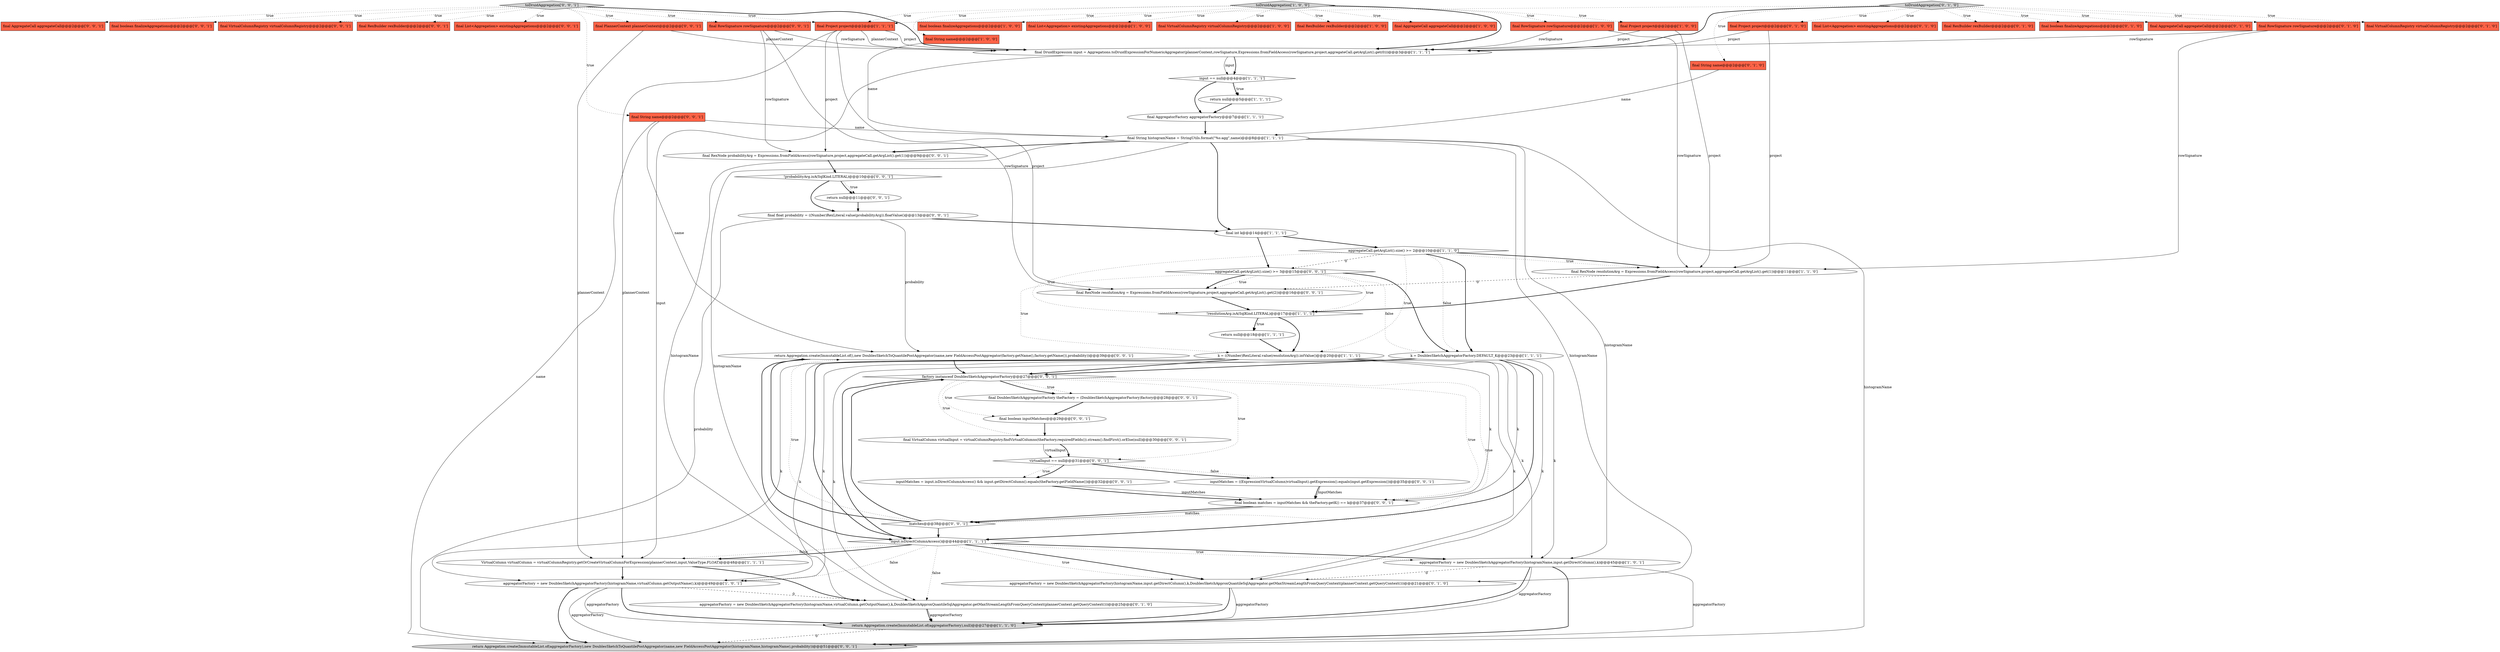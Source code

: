 digraph {
17 [style = filled, label = "final String histogramName = StringUtils.format(\"%s:agg\",name)@@@8@@@['1', '1', '1']", fillcolor = white, shape = ellipse image = "AAA0AAABBB1BBB"];
58 [style = filled, label = "final AggregateCall aggregateCall@@@2@@@['0', '0', '1']", fillcolor = tomato, shape = box image = "AAA0AAABBB3BBB"];
50 [style = filled, label = "matches@@@38@@@['0', '0', '1']", fillcolor = white, shape = diamond image = "AAA0AAABBB3BBB"];
56 [style = filled, label = "final PlannerContext plannerContext@@@2@@@['0', '0', '1']", fillcolor = tomato, shape = box image = "AAA0AAABBB3BBB"];
54 [style = filled, label = "final RowSignature rowSignature@@@2@@@['0', '0', '1']", fillcolor = tomato, shape = box image = "AAA0AAABBB3BBB"];
16 [style = filled, label = "input == null@@@4@@@['1', '1', '1']", fillcolor = white, shape = diamond image = "AAA0AAABBB1BBB"];
23 [style = filled, label = "final Project project@@@2@@@['1', '1', '1']", fillcolor = tomato, shape = box image = "AAA0AAABBB1BBB"];
60 [style = filled, label = "final RexNode probabilityArg = Expressions.fromFieldAccess(rowSignature,project,aggregateCall.getArgList().get(1))@@@9@@@['0', '0', '1']", fillcolor = white, shape = ellipse image = "AAA0AAABBB3BBB"];
0 [style = filled, label = "final RexNode resolutionArg = Expressions.fromFieldAccess(rowSignature,project,aggregateCall.getArgList().get(1))@@@11@@@['1', '1', '0']", fillcolor = white, shape = ellipse image = "AAA0AAABBB1BBB"];
41 [style = filled, label = "toDruidAggregation['0', '0', '1']", fillcolor = lightgray, shape = diamond image = "AAA0AAABBB3BBB"];
8 [style = filled, label = "k = DoublesSketchAggregatorFactory.DEFAULT_K@@@23@@@['1', '1', '1']", fillcolor = white, shape = ellipse image = "AAA0AAABBB1BBB"];
61 [style = filled, label = "!probabilityArg.isA(SqlKind.LITERAL)@@@10@@@['0', '0', '1']", fillcolor = white, shape = diamond image = "AAA0AAABBB3BBB"];
18 [style = filled, label = "return null@@@5@@@['1', '1', '1']", fillcolor = white, shape = ellipse image = "AAA0AAABBB1BBB"];
33 [style = filled, label = "final RowSignature rowSignature@@@2@@@['0', '1', '0']", fillcolor = tomato, shape = box image = "AAA0AAABBB2BBB"];
7 [style = filled, label = "final String name@@@2@@@['1', '0', '0']", fillcolor = tomato, shape = box image = "AAA0AAABBB1BBB"];
9 [style = filled, label = "final boolean finalizeAggregations@@@2@@@['1', '0', '0']", fillcolor = tomato, shape = box image = "AAA0AAABBB1BBB"];
42 [style = filled, label = "final String name@@@2@@@['0', '0', '1']", fillcolor = tomato, shape = box image = "AAA0AAABBB3BBB"];
39 [style = filled, label = "inputMatches = input.isDirectColumnAccess() && input.getDirectColumn().equals(theFactory.getFieldName())@@@32@@@['0', '0', '1']", fillcolor = white, shape = ellipse image = "AAA0AAABBB3BBB"];
53 [style = filled, label = "final boolean inputMatches@@@29@@@['0', '0', '1']", fillcolor = white, shape = ellipse image = "AAA0AAABBB3BBB"];
38 [style = filled, label = "return Aggregation.create(ImmutableList.of(aggregatorFactory),new DoublesSketchToQuantilePostAggregator(name,new FieldAccessPostAggregator(histogramName,histogramName),probability))@@@51@@@['0', '0', '1']", fillcolor = lightgray, shape = ellipse image = "AAA0AAABBB3BBB"];
3 [style = filled, label = "final List<Aggregation> existingAggregations@@@2@@@['1', '0', '0']", fillcolor = tomato, shape = box image = "AAA0AAABBB1BBB"];
57 [style = filled, label = "return Aggregation.create(ImmutableList.of(),new DoublesSketchToQuantilePostAggregator(name,new FieldAccessPostAggregator(factory.getName(),factory.getName()),probability))@@@39@@@['0', '0', '1']", fillcolor = white, shape = ellipse image = "AAA0AAABBB3BBB"];
14 [style = filled, label = "input.isDirectColumnAccess()@@@44@@@['1', '1', '1']", fillcolor = white, shape = diamond image = "AAA0AAABBB1BBB"];
12 [style = filled, label = "final VirtualColumnRegistry virtualColumnRegistry@@@2@@@['1', '0', '0']", fillcolor = tomato, shape = box image = "AAA0AAABBB1BBB"];
36 [style = filled, label = "final List<Aggregation> existingAggregations@@@2@@@['0', '1', '0']", fillcolor = tomato, shape = box image = "AAA0AAABBB2BBB"];
27 [style = filled, label = "final RexBuilder rexBuilder@@@2@@@['0', '1', '0']", fillcolor = tomato, shape = box image = "AAA0AAABBB2BBB"];
49 [style = filled, label = "final boolean finalizeAggregations@@@2@@@['0', '0', '1']", fillcolor = tomato, shape = box image = "AAA0AAABBB3BBB"];
40 [style = filled, label = "final VirtualColumnRegistry virtualColumnRegistry@@@2@@@['0', '0', '1']", fillcolor = tomato, shape = box image = "AAA0AAABBB3BBB"];
59 [style = filled, label = "return null@@@11@@@['0', '0', '1']", fillcolor = white, shape = ellipse image = "AAA0AAABBB3BBB"];
25 [style = filled, label = "VirtualColumn virtualColumn = virtualColumnRegistry.getOrCreateVirtualColumnForExpression(plannerContext,input,ValueType.FLOAT)@@@48@@@['1', '1', '1']", fillcolor = white, shape = ellipse image = "AAA0AAABBB1BBB"];
19 [style = filled, label = "return null@@@18@@@['1', '1', '1']", fillcolor = white, shape = ellipse image = "AAA0AAABBB1BBB"];
47 [style = filled, label = "final float probability = ((Number)RexLiteral.value(probabilityArg)).floatValue()@@@13@@@['0', '0', '1']", fillcolor = white, shape = ellipse image = "AAA0AAABBB3BBB"];
2 [style = filled, label = "!resolutionArg.isA(SqlKind.LITERAL)@@@17@@@['1', '1', '1']", fillcolor = white, shape = diamond image = "AAA0AAABBB1BBB"];
11 [style = filled, label = "toDruidAggregation['1', '0', '0']", fillcolor = lightgray, shape = diamond image = "AAA0AAABBB1BBB"];
13 [style = filled, label = "final AggregatorFactory aggregatorFactory@@@7@@@['1', '1', '1']", fillcolor = white, shape = ellipse image = "AAA0AAABBB1BBB"];
46 [style = filled, label = "final RexNode resolutionArg = Expressions.fromFieldAccess(rowSignature,project,aggregateCall.getArgList().get(2))@@@16@@@['0', '0', '1']", fillcolor = white, shape = ellipse image = "AAA0AAABBB3BBB"];
55 [style = filled, label = "final VirtualColumn virtualInput = virtualColumnRegistry.findVirtualColumns(theFactory.requiredFields()).stream().findFirst().orElse(null)@@@30@@@['0', '0', '1']", fillcolor = white, shape = ellipse image = "AAA0AAABBB3BBB"];
32 [style = filled, label = "final Project project@@@2@@@['0', '1', '0']", fillcolor = tomato, shape = box image = "AAA0AAABBB2BBB"];
20 [style = filled, label = "final RexBuilder rexBuilder@@@2@@@['1', '0', '0']", fillcolor = tomato, shape = box image = "AAA0AAABBB1BBB"];
26 [style = filled, label = "aggregatorFactory = new DoublesSketchAggregatorFactory(histogramName,virtualColumn.getOutputName(),k)@@@49@@@['1', '0', '1']", fillcolor = white, shape = ellipse image = "AAA0AAABBB1BBB"];
34 [style = filled, label = "final boolean finalizeAggregations@@@2@@@['0', '1', '0']", fillcolor = tomato, shape = box image = "AAA0AAABBB2BBB"];
44 [style = filled, label = "inputMatches = ((ExpressionVirtualColumn)virtualInput).getExpression().equals(input.getExpression())@@@35@@@['0', '0', '1']", fillcolor = white, shape = ellipse image = "AAA0AAABBB3BBB"];
24 [style = filled, label = "aggregatorFactory = new DoublesSketchAggregatorFactory(histogramName,input.getDirectColumn(),k)@@@45@@@['1', '0', '1']", fillcolor = white, shape = ellipse image = "AAA0AAABBB1BBB"];
35 [style = filled, label = "toDruidAggregation['0', '1', '0']", fillcolor = lightgray, shape = diamond image = "AAA0AAABBB2BBB"];
29 [style = filled, label = "final AggregateCall aggregateCall@@@2@@@['0', '1', '0']", fillcolor = tomato, shape = box image = "AAA0AAABBB2BBB"];
21 [style = filled, label = "final RowSignature rowSignature@@@2@@@['1', '0', '0']", fillcolor = tomato, shape = box image = "AAA0AAABBB1BBB"];
28 [style = filled, label = "final String name@@@2@@@['0', '1', '0']", fillcolor = tomato, shape = box image = "AAA0AAABBB2BBB"];
10 [style = filled, label = "aggregateCall.getArgList().size() >= 2@@@10@@@['1', '1', '0']", fillcolor = white, shape = diamond image = "AAA0AAABBB1BBB"];
22 [style = filled, label = "final AggregateCall aggregateCall@@@2@@@['1', '0', '0']", fillcolor = tomato, shape = box image = "AAA0AAABBB1BBB"];
63 [style = filled, label = "final RexBuilder rexBuilder@@@2@@@['0', '0', '1']", fillcolor = tomato, shape = box image = "AAA0AAABBB3BBB"];
62 [style = filled, label = "final boolean matches = inputMatches && theFactory.getK() == k@@@37@@@['0', '0', '1']", fillcolor = white, shape = ellipse image = "AAA0AAABBB3BBB"];
51 [style = filled, label = "factory instanceof DoublesSketchAggregatorFactory@@@27@@@['0', '0', '1']", fillcolor = white, shape = diamond image = "AAA0AAABBB3BBB"];
30 [style = filled, label = "aggregatorFactory = new DoublesSketchAggregatorFactory(histogramName,input.getDirectColumn(),k,DoublesSketchApproxQuantileSqlAggregator.getMaxStreamLengthFromQueryContext(plannerContext.getQueryContext()))@@@21@@@['0', '1', '0']", fillcolor = white, shape = ellipse image = "AAA1AAABBB2BBB"];
43 [style = filled, label = "final List<Aggregation> existingAggregations@@@2@@@['0', '0', '1']", fillcolor = tomato, shape = box image = "AAA0AAABBB3BBB"];
6 [style = filled, label = "final Project project@@@2@@@['1', '0', '0']", fillcolor = tomato, shape = box image = "AAA0AAABBB1BBB"];
45 [style = filled, label = "aggregateCall.getArgList().size() >= 3@@@15@@@['0', '0', '1']", fillcolor = white, shape = diamond image = "AAA0AAABBB3BBB"];
52 [style = filled, label = "final DoublesSketchAggregatorFactory theFactory = (DoublesSketchAggregatorFactory)factory@@@28@@@['0', '0', '1']", fillcolor = white, shape = ellipse image = "AAA0AAABBB3BBB"];
5 [style = filled, label = "return Aggregation.create(ImmutableList.of(aggregatorFactory),null)@@@27@@@['1', '1', '0']", fillcolor = lightgray, shape = ellipse image = "AAA0AAABBB1BBB"];
15 [style = filled, label = "final DruidExpression input = Aggregations.toDruidExpressionForNumericAggregator(plannerContext,rowSignature,Expressions.fromFieldAccess(rowSignature,project,aggregateCall.getArgList().get(0)))@@@3@@@['1', '1', '1']", fillcolor = white, shape = ellipse image = "AAA0AAABBB1BBB"];
1 [style = filled, label = "k = ((Number)RexLiteral.value(resolutionArg)).intValue()@@@20@@@['1', '1', '1']", fillcolor = white, shape = ellipse image = "AAA0AAABBB1BBB"];
48 [style = filled, label = "virtualInput == null@@@31@@@['0', '0', '1']", fillcolor = white, shape = diamond image = "AAA0AAABBB3BBB"];
37 [style = filled, label = "final VirtualColumnRegistry virtualColumnRegistry@@@2@@@['0', '1', '0']", fillcolor = tomato, shape = box image = "AAA0AAABBB2BBB"];
4 [style = filled, label = "final int k@@@14@@@['1', '1', '1']", fillcolor = white, shape = ellipse image = "AAA0AAABBB1BBB"];
31 [style = filled, label = "aggregatorFactory = new DoublesSketchAggregatorFactory(histogramName,virtualColumn.getOutputName(),k,DoublesSketchApproxQuantileSqlAggregator.getMaxStreamLengthFromQueryContext(plannerContext.getQueryContext()))@@@25@@@['0', '1', '0']", fillcolor = white, shape = ellipse image = "AAA1AAABBB2BBB"];
41->54 [style = dotted, label="true"];
56->15 [style = solid, label="plannerContext"];
1->30 [style = solid, label="k"];
11->23 [style = dotted, label="true"];
51->50 [style = dotted, label="true"];
60->61 [style = bold, label=""];
8->14 [style = bold, label=""];
26->38 [style = bold, label=""];
53->55 [style = bold, label=""];
42->17 [style = solid, label="name"];
35->36 [style = dotted, label="true"];
41->15 [style = bold, label=""];
23->60 [style = solid, label="project"];
25->26 [style = bold, label=""];
16->18 [style = dotted, label="true"];
18->13 [style = bold, label=""];
51->52 [style = bold, label=""];
62->50 [style = bold, label=""];
62->50 [style = solid, label="matches"];
35->32 [style = dotted, label="true"];
14->24 [style = bold, label=""];
50->51 [style = bold, label=""];
1->26 [style = solid, label="k"];
11->21 [style = dotted, label="true"];
16->13 [style = bold, label=""];
4->45 [style = bold, label=""];
8->62 [style = solid, label="k"];
17->4 [style = bold, label=""];
55->48 [style = solid, label="virtualInput"];
45->2 [style = dotted, label="true"];
50->57 [style = dotted, label="true"];
45->46 [style = bold, label=""];
35->27 [style = dotted, label="true"];
48->44 [style = dotted, label="false"];
15->25 [style = solid, label="input"];
48->39 [style = dotted, label="true"];
47->57 [style = solid, label="probability"];
2->1 [style = bold, label=""];
41->40 [style = dotted, label="true"];
15->16 [style = bold, label=""];
61->47 [style = bold, label=""];
42->57 [style = solid, label="name"];
50->14 [style = bold, label=""];
17->26 [style = solid, label="histogramName"];
23->46 [style = solid, label="project"];
61->59 [style = dotted, label="true"];
23->15 [style = solid, label="plannerContext"];
26->38 [style = solid, label="aggregatorFactory"];
52->53 [style = bold, label=""];
24->5 [style = bold, label=""];
46->2 [style = bold, label=""];
2->19 [style = dotted, label="true"];
41->23 [style = dotted, label="true"];
35->23 [style = dotted, label="true"];
39->62 [style = solid, label="inputMatches"];
47->4 [style = bold, label=""];
54->15 [style = solid, label="rowSignature"];
41->63 [style = dotted, label="true"];
10->8 [style = dotted, label="false"];
51->48 [style = dotted, label="true"];
11->12 [style = dotted, label="true"];
45->1 [style = dotted, label="true"];
44->62 [style = solid, label="inputMatches"];
54->60 [style = solid, label="rowSignature"];
17->31 [style = solid, label="histogramName"];
23->25 [style = solid, label="plannerContext"];
17->30 [style = solid, label="histogramName"];
57->14 [style = bold, label=""];
48->44 [style = bold, label=""];
10->0 [style = dotted, label="true"];
1->14 [style = bold, label=""];
7->17 [style = solid, label="name"];
21->0 [style = solid, label="rowSignature"];
41->58 [style = dotted, label="true"];
42->38 [style = solid, label="name"];
50->57 [style = bold, label=""];
35->28 [style = dotted, label="true"];
56->25 [style = solid, label="plannerContext"];
45->8 [style = bold, label=""];
14->30 [style = bold, label=""];
17->38 [style = solid, label="histogramName"];
57->51 [style = bold, label=""];
5->38 [style = dashed, label="0"];
11->6 [style = dotted, label="true"];
28->17 [style = solid, label="name"];
35->34 [style = dotted, label="true"];
31->5 [style = bold, label=""];
35->15 [style = bold, label=""];
61->59 [style = bold, label=""];
51->62 [style = dotted, label="true"];
51->55 [style = dotted, label="true"];
14->25 [style = dotted, label="false"];
14->30 [style = dotted, label="true"];
51->53 [style = dotted, label="true"];
51->14 [style = bold, label=""];
26->31 [style = dashed, label="0"];
41->43 [style = dotted, label="true"];
17->24 [style = solid, label="histogramName"];
11->3 [style = dotted, label="true"];
44->62 [style = bold, label=""];
14->26 [style = dotted, label="false"];
10->1 [style = dotted, label="true"];
35->37 [style = dotted, label="true"];
6->15 [style = solid, label="project"];
13->17 [style = bold, label=""];
10->8 [style = bold, label=""];
8->26 [style = solid, label="k"];
11->7 [style = dotted, label="true"];
11->15 [style = bold, label=""];
59->47 [style = bold, label=""];
15->16 [style = solid, label="input"];
14->31 [style = dotted, label="false"];
55->48 [style = bold, label=""];
24->38 [style = bold, label=""];
31->5 [style = solid, label="aggregatorFactory"];
2->19 [style = bold, label=""];
39->62 [style = bold, label=""];
11->20 [style = dotted, label="true"];
14->25 [style = bold, label=""];
14->24 [style = dotted, label="true"];
41->42 [style = dotted, label="true"];
4->10 [style = bold, label=""];
25->31 [style = bold, label=""];
41->49 [style = dotted, label="true"];
10->45 [style = dashed, label="0"];
1->24 [style = solid, label="k"];
8->24 [style = solid, label="k"];
10->0 [style = bold, label=""];
26->5 [style = solid, label="aggregatorFactory"];
10->2 [style = dotted, label="true"];
11->9 [style = dotted, label="true"];
0->46 [style = dashed, label="0"];
24->38 [style = solid, label="aggregatorFactory"];
6->0 [style = solid, label="project"];
1->51 [style = bold, label=""];
54->46 [style = solid, label="rowSignature"];
19->1 [style = bold, label=""];
8->30 [style = solid, label="k"];
35->29 [style = dotted, label="true"];
30->5 [style = solid, label="aggregatorFactory"];
16->18 [style = bold, label=""];
35->33 [style = dotted, label="true"];
47->38 [style = solid, label="probability"];
32->15 [style = solid, label="project"];
23->15 [style = solid, label="project"];
48->39 [style = bold, label=""];
1->62 [style = solid, label="k"];
17->60 [style = bold, label=""];
21->15 [style = solid, label="rowSignature"];
32->0 [style = solid, label="project"];
26->5 [style = bold, label=""];
24->5 [style = solid, label="aggregatorFactory"];
30->5 [style = bold, label=""];
24->30 [style = dashed, label="0"];
33->0 [style = solid, label="rowSignature"];
0->2 [style = bold, label=""];
11->22 [style = dotted, label="true"];
45->46 [style = dotted, label="true"];
8->31 [style = solid, label="k"];
33->15 [style = solid, label="rowSignature"];
8->51 [style = bold, label=""];
1->31 [style = solid, label="k"];
45->8 [style = dotted, label="false"];
51->52 [style = dotted, label="true"];
41->56 [style = dotted, label="true"];
}
